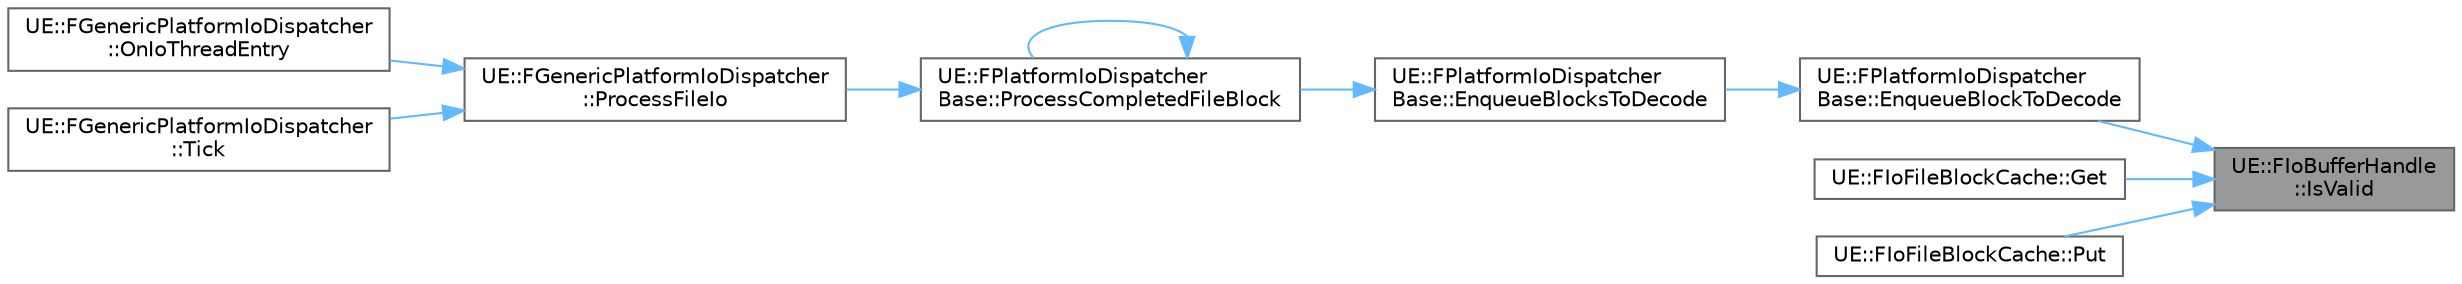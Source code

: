 digraph "UE::FIoBufferHandle::IsValid"
{
 // INTERACTIVE_SVG=YES
 // LATEX_PDF_SIZE
  bgcolor="transparent";
  edge [fontname=Helvetica,fontsize=10,labelfontname=Helvetica,labelfontsize=10];
  node [fontname=Helvetica,fontsize=10,shape=box,height=0.2,width=0.4];
  rankdir="RL";
  Node1 [id="Node000001",label="UE::FIoBufferHandle\l::IsValid",height=0.2,width=0.4,color="gray40", fillcolor="grey60", style="filled", fontcolor="black",tooltip=" "];
  Node1 -> Node2 [id="edge1_Node000001_Node000002",dir="back",color="steelblue1",style="solid",tooltip=" "];
  Node2 [id="Node000002",label="UE::FPlatformIoDispatcher\lBase::EnqueueBlockToDecode",height=0.2,width=0.4,color="grey40", fillcolor="white", style="filled",URL="$df/de7/classUE_1_1FPlatformIoDispatcherBase.html#a3cd37f00c3b3de67867bf66c407b3c60",tooltip=" "];
  Node2 -> Node3 [id="edge2_Node000002_Node000003",dir="back",color="steelblue1",style="solid",tooltip=" "];
  Node3 [id="Node000003",label="UE::FPlatformIoDispatcher\lBase::EnqueueBlocksToDecode",height=0.2,width=0.4,color="grey40", fillcolor="white", style="filled",URL="$df/de7/classUE_1_1FPlatformIoDispatcherBase.html#a6198b9bd0e642c18bb3f0bde06080dbc",tooltip=" "];
  Node3 -> Node4 [id="edge3_Node000003_Node000004",dir="back",color="steelblue1",style="solid",tooltip=" "];
  Node4 [id="Node000004",label="UE::FPlatformIoDispatcher\lBase::ProcessCompletedFileBlock",height=0.2,width=0.4,color="grey40", fillcolor="white", style="filled",URL="$df/de7/classUE_1_1FPlatformIoDispatcherBase.html#afd781c70bdaab86ad08e62c95e6066c8",tooltip=" "];
  Node4 -> Node4 [id="edge4_Node000004_Node000004",dir="back",color="steelblue1",style="solid",tooltip=" "];
  Node4 -> Node5 [id="edge5_Node000004_Node000005",dir="back",color="steelblue1",style="solid",tooltip=" "];
  Node5 [id="Node000005",label="UE::FGenericPlatformIoDispatcher\l::ProcessFileIo",height=0.2,width=0.4,color="grey40", fillcolor="white", style="filled",URL="$d8/d12/classUE_1_1FGenericPlatformIoDispatcher.html#abca7429c89f0fe76dfdd19c3608343a0",tooltip=" "];
  Node5 -> Node6 [id="edge6_Node000005_Node000006",dir="back",color="steelblue1",style="solid",tooltip=" "];
  Node6 [id="Node000006",label="UE::FGenericPlatformIoDispatcher\l::OnIoThreadEntry",height=0.2,width=0.4,color="grey40", fillcolor="white", style="filled",URL="$d8/d12/classUE_1_1FGenericPlatformIoDispatcher.html#ad8ce116d5631551c4757b2355dd1c4fa",tooltip=" "];
  Node5 -> Node7 [id="edge7_Node000005_Node000007",dir="back",color="steelblue1",style="solid",tooltip=" "];
  Node7 [id="Node000007",label="UE::FGenericPlatformIoDispatcher\l::Tick",height=0.2,width=0.4,color="grey40", fillcolor="white", style="filled",URL="$d8/d12/classUE_1_1FGenericPlatformIoDispatcher.html#a0b6d356bb465440ef960bd1123971e45",tooltip="Tick the dispatcher."];
  Node1 -> Node8 [id="edge8_Node000001_Node000008",dir="back",color="steelblue1",style="solid",tooltip=" "];
  Node8 [id="Node000008",label="UE::FIoFileBlockCache::Get",height=0.2,width=0.4,color="grey40", fillcolor="white", style="filled",URL="$db/dc3/classUE_1_1FIoFileBlockCache.html#a8cfcd4f196d83da6841e9bd8278f0e64",tooltip=" "];
  Node1 -> Node9 [id="edge9_Node000001_Node000009",dir="back",color="steelblue1",style="solid",tooltip=" "];
  Node9 [id="Node000009",label="UE::FIoFileBlockCache::Put",height=0.2,width=0.4,color="grey40", fillcolor="white", style="filled",URL="$db/dc3/classUE_1_1FIoFileBlockCache.html#a26751d127af2204424b21e0b7005260b",tooltip=" "];
}
